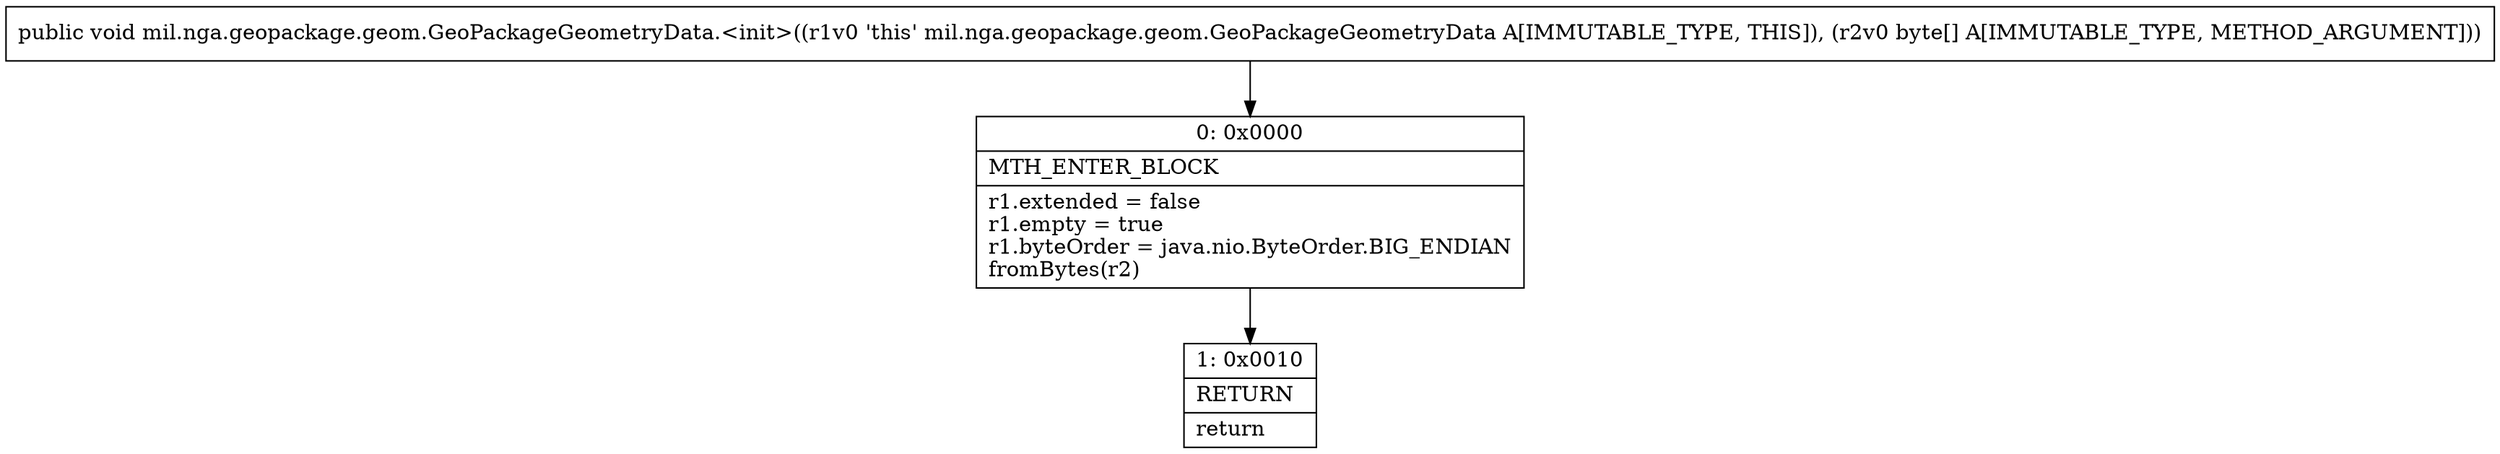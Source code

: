 digraph "CFG formil.nga.geopackage.geom.GeoPackageGeometryData.\<init\>([B)V" {
Node_0 [shape=record,label="{0\:\ 0x0000|MTH_ENTER_BLOCK\l|r1.extended = false\lr1.empty = true\lr1.byteOrder = java.nio.ByteOrder.BIG_ENDIAN\lfromBytes(r2)\l}"];
Node_1 [shape=record,label="{1\:\ 0x0010|RETURN\l|return\l}"];
MethodNode[shape=record,label="{public void mil.nga.geopackage.geom.GeoPackageGeometryData.\<init\>((r1v0 'this' mil.nga.geopackage.geom.GeoPackageGeometryData A[IMMUTABLE_TYPE, THIS]), (r2v0 byte[] A[IMMUTABLE_TYPE, METHOD_ARGUMENT])) }"];
MethodNode -> Node_0;
Node_0 -> Node_1;
}

